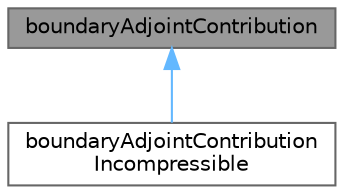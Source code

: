 digraph "boundaryAdjointContribution"
{
 // LATEX_PDF_SIZE
  bgcolor="transparent";
  edge [fontname=Helvetica,fontsize=10,labelfontname=Helvetica,labelfontsize=10];
  node [fontname=Helvetica,fontsize=10,shape=box,height=0.2,width=0.4];
  Node1 [id="Node000001",label="boundaryAdjointContribution",height=0.2,width=0.4,color="gray40", fillcolor="grey60", style="filled", fontcolor="black",tooltip="Abstract base class for computing contributions of the objective functions to the adjoint boundary co..."];
  Node1 -> Node2 [id="edge1_Node000001_Node000002",dir="back",color="steelblue1",style="solid",tooltip=" "];
  Node2 [id="Node000002",label="boundaryAdjointContribution\lIncompressible",height=0.2,width=0.4,color="gray40", fillcolor="white", style="filled",URL="$classFoam_1_1boundaryAdjointContributionIncompressible.html",tooltip="Contributions of objective function differentiation to adjoint boundary conditions for incompressible..."];
}
